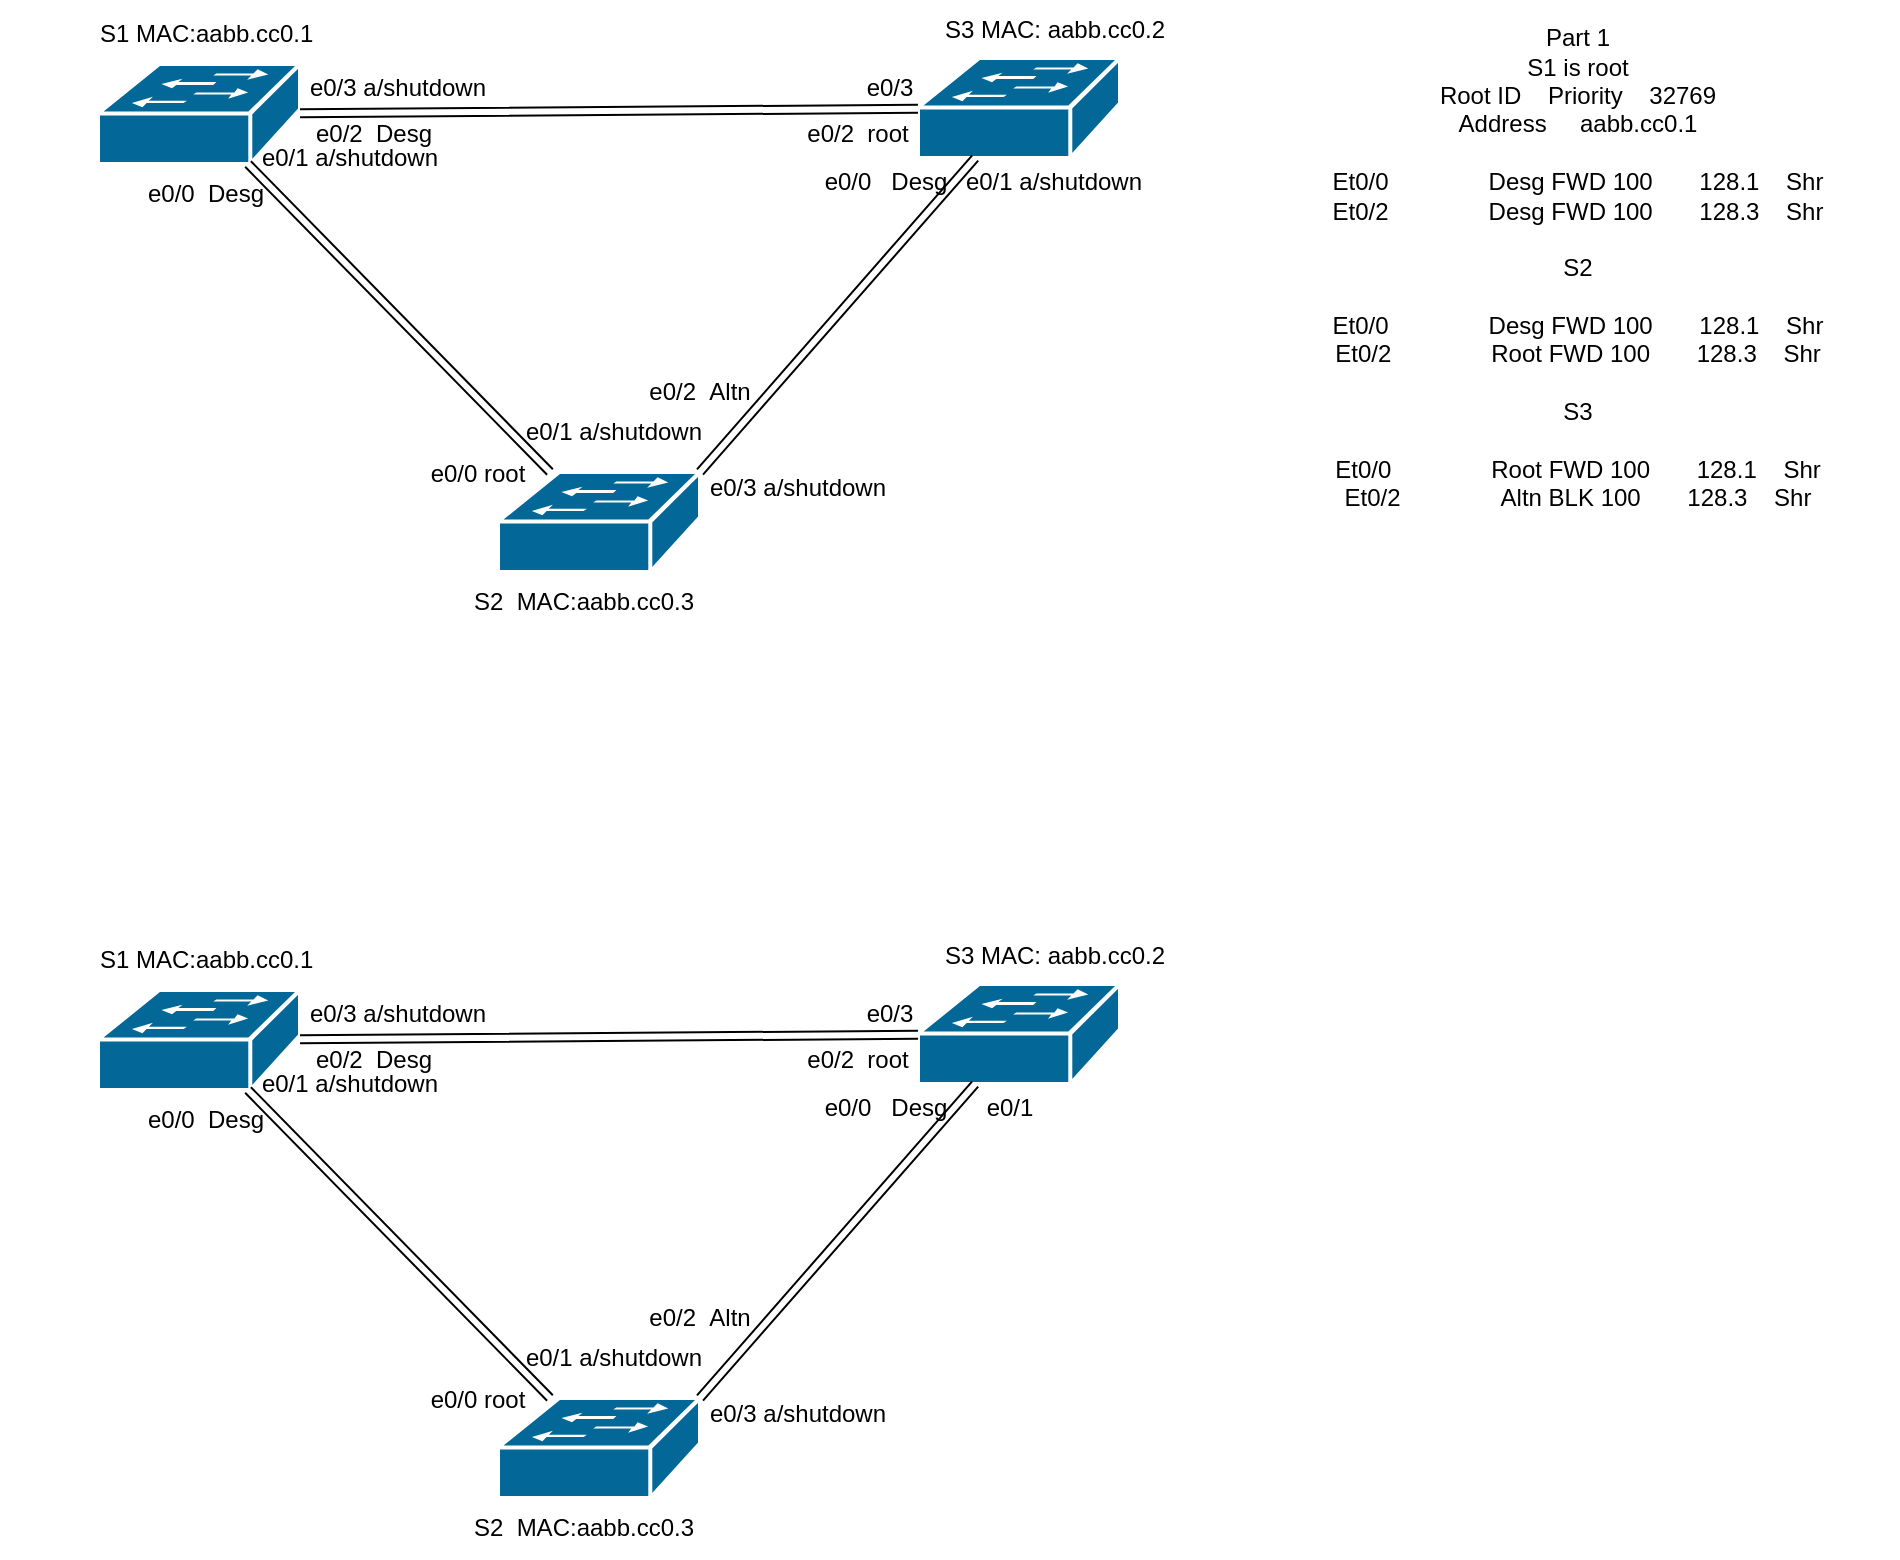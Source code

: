 <mxfile version="24.8.6">
  <diagram name="Page-1" id="c37626ed-c26b-45fb-9056-f9ebc6bb27b6">
    <mxGraphModel dx="1318" dy="564" grid="1" gridSize="10" guides="1" tooltips="1" connect="1" arrows="1" fold="1" page="1" pageScale="1" pageWidth="1100" pageHeight="850" background="none" math="0" shadow="0">
      <root>
        <mxCell id="0" />
        <mxCell id="1" parent="0" />
        <mxCell id="9AFmzdEa3dv1COguM4qp-1" value="" style="shape=mxgraph.cisco.switches.workgroup_switch;sketch=0;html=1;pointerEvents=1;dashed=0;fillColor=#036897;strokeColor=#ffffff;strokeWidth=2;verticalLabelPosition=bottom;verticalAlign=top;align=center;outlineConnect=0;" parent="1" vertex="1">
          <mxGeometry x="170" y="103" width="101" height="50" as="geometry" />
        </mxCell>
        <mxCell id="9AFmzdEa3dv1COguM4qp-2" value="" style="shape=mxgraph.cisco.switches.workgroup_switch;sketch=0;html=1;pointerEvents=1;dashed=0;fillColor=#036897;strokeColor=#ffffff;strokeWidth=2;verticalLabelPosition=bottom;verticalAlign=top;align=center;outlineConnect=0;" parent="1" vertex="1">
          <mxGeometry x="580" y="100" width="101" height="50" as="geometry" />
        </mxCell>
        <mxCell id="9AFmzdEa3dv1COguM4qp-3" value="" style="shape=mxgraph.cisco.switches.workgroup_switch;sketch=0;html=1;pointerEvents=1;dashed=0;fillColor=#036897;strokeColor=#ffffff;strokeWidth=2;verticalLabelPosition=bottom;verticalAlign=top;align=center;outlineConnect=0;" parent="1" vertex="1">
          <mxGeometry x="370" y="307" width="101" height="50" as="geometry" />
        </mxCell>
        <mxCell id="9AFmzdEa3dv1COguM4qp-7" value="" style="orthogonalLoop=1;jettySize=auto;html=1;rounded=0;exitX=1;exitY=0;exitDx=0;exitDy=0;exitPerimeter=0;shape=link;" parent="1" source="9AFmzdEa3dv1COguM4qp-3" target="9AFmzdEa3dv1COguM4qp-2" edge="1">
          <mxGeometry width="80" relative="1" as="geometry">
            <mxPoint x="520" y="150" as="sourcePoint" />
            <mxPoint x="600" y="150" as="targetPoint" />
          </mxGeometry>
        </mxCell>
        <mxCell id="9AFmzdEa3dv1COguM4qp-8" value="" style="orthogonalLoop=1;jettySize=auto;html=1;rounded=0;shape=link;" parent="1" source="9AFmzdEa3dv1COguM4qp-3" target="9AFmzdEa3dv1COguM4qp-1" edge="1">
          <mxGeometry width="80" relative="1" as="geometry">
            <mxPoint x="441" y="330" as="sourcePoint" />
            <mxPoint x="615" y="160" as="targetPoint" />
          </mxGeometry>
        </mxCell>
        <mxCell id="9AFmzdEa3dv1COguM4qp-9" value="" style="orthogonalLoop=1;jettySize=auto;html=1;rounded=0;shape=link;" parent="1" source="9AFmzdEa3dv1COguM4qp-2" target="9AFmzdEa3dv1COguM4qp-1" edge="1">
          <mxGeometry width="80" relative="1" as="geometry">
            <mxPoint x="431" y="220" as="sourcePoint" />
            <mxPoint x="310" y="60" as="targetPoint" />
          </mxGeometry>
        </mxCell>
        <mxCell id="9AFmzdEa3dv1COguM4qp-10" value="S1 MAC:aabb.cc0.1&amp;nbsp;" style="text;strokeColor=none;align=center;fillColor=none;html=1;verticalAlign=middle;whiteSpace=wrap;rounded=0;" parent="1" vertex="1">
          <mxGeometry x="121" y="73" width="210" height="30" as="geometry" />
        </mxCell>
        <mxCell id="9AFmzdEa3dv1COguM4qp-11" value="S3 MAC: aabb.cc0.2" style="text;strokeColor=none;align=center;fillColor=none;html=1;verticalAlign=middle;whiteSpace=wrap;rounded=0;" parent="1" vertex="1">
          <mxGeometry x="568" y="71" width="161" height="30" as="geometry" />
        </mxCell>
        <mxCell id="9AFmzdEa3dv1COguM4qp-12" value="S2&amp;nbsp; MAC:aabb.cc0.3" style="text;strokeColor=none;align=center;fillColor=none;html=1;verticalAlign=middle;whiteSpace=wrap;rounded=0;" parent="1" vertex="1">
          <mxGeometry x="328" y="357" width="170" height="30" as="geometry" />
        </mxCell>
        <mxCell id="9AFmzdEa3dv1COguM4qp-13" value="e0/3 a/shutdown" style="text;strokeColor=none;align=center;fillColor=none;html=1;verticalAlign=middle;whiteSpace=wrap;rounded=0;" parent="1" vertex="1">
          <mxGeometry x="260" y="100" width="120" height="30" as="geometry" />
        </mxCell>
        <mxCell id="9AFmzdEa3dv1COguM4qp-14" value="e0/3" style="text;strokeColor=none;align=center;fillColor=none;html=1;verticalAlign=middle;whiteSpace=wrap;rounded=0;" parent="1" vertex="1">
          <mxGeometry x="536" y="100" width="60" height="30" as="geometry" />
        </mxCell>
        <mxCell id="9AFmzdEa3dv1COguM4qp-15" value="e0/3 a/shutdown" style="text;strokeColor=none;align=center;fillColor=none;html=1;verticalAlign=middle;whiteSpace=wrap;rounded=0;" parent="1" vertex="1">
          <mxGeometry x="460" y="300" width="120" height="30" as="geometry" />
        </mxCell>
        <mxCell id="9AFmzdEa3dv1COguM4qp-16" value="e0/0&amp;nbsp;&amp;nbsp;Desg" style="text;strokeColor=none;align=center;fillColor=none;html=1;verticalAlign=middle;whiteSpace=wrap;rounded=0;" parent="1" vertex="1">
          <mxGeometry x="194" y="153" width="60" height="30" as="geometry" />
        </mxCell>
        <mxCell id="9AFmzdEa3dv1COguM4qp-17" value="e0/0&amp;nbsp;&amp;nbsp;&amp;nbsp;Desg" style="text;strokeColor=none;align=center;fillColor=none;html=1;verticalAlign=middle;whiteSpace=wrap;rounded=0;" parent="1" vertex="1">
          <mxGeometry x="534" y="147" width="60" height="30" as="geometry" />
        </mxCell>
        <mxCell id="9AFmzdEa3dv1COguM4qp-18" value="e0/0&amp;nbsp;root" style="text;strokeColor=none;align=center;fillColor=none;html=1;verticalAlign=middle;whiteSpace=wrap;rounded=0;" parent="1" vertex="1">
          <mxGeometry x="330" y="293" width="60" height="30" as="geometry" />
        </mxCell>
        <mxCell id="9AFmzdEa3dv1COguM4qp-19" value="e0/1 a/shutdown" style="text;strokeColor=none;align=center;fillColor=none;html=1;verticalAlign=middle;whiteSpace=wrap;rounded=0;" parent="1" vertex="1">
          <mxGeometry x="232" y="135" width="128" height="30" as="geometry" />
        </mxCell>
        <mxCell id="9AFmzdEa3dv1COguM4qp-20" value="e0/1 a/shutdown" style="text;strokeColor=none;align=center;fillColor=none;html=1;verticalAlign=middle;whiteSpace=wrap;rounded=0;" parent="1" vertex="1">
          <mxGeometry x="596" y="147" width="104" height="30" as="geometry" />
        </mxCell>
        <mxCell id="9AFmzdEa3dv1COguM4qp-21" value="e0/1 a/shutdown" style="text;strokeColor=none;align=center;fillColor=none;html=1;verticalAlign=middle;whiteSpace=wrap;rounded=0;" parent="1" vertex="1">
          <mxGeometry x="378" y="272" width="100" height="30" as="geometry" />
        </mxCell>
        <mxCell id="9AFmzdEa3dv1COguM4qp-22" value="e0/2&amp;nbsp;&amp;nbsp;Altn" style="text;strokeColor=none;align=center;fillColor=none;html=1;verticalAlign=middle;whiteSpace=wrap;rounded=0;" parent="1" vertex="1">
          <mxGeometry x="441" y="252" width="60" height="30" as="geometry" />
        </mxCell>
        <mxCell id="9AFmzdEa3dv1COguM4qp-23" value="e0/2&amp;nbsp;&amp;nbsp;Desg" style="text;strokeColor=none;align=center;fillColor=none;html=1;verticalAlign=middle;whiteSpace=wrap;rounded=0;" parent="1" vertex="1">
          <mxGeometry x="278" y="123" width="60" height="30" as="geometry" />
        </mxCell>
        <mxCell id="9AFmzdEa3dv1COguM4qp-24" value="e0/2&amp;nbsp;&amp;nbsp;root" style="text;strokeColor=none;align=center;fillColor=none;html=1;verticalAlign=middle;whiteSpace=wrap;rounded=0;" parent="1" vertex="1">
          <mxGeometry x="520" y="123" width="60" height="30" as="geometry" />
        </mxCell>
        <mxCell id="SqgIeFdHdZ6kIC64qtme-1" value="Part 1&lt;div&gt;&lt;div&gt;S1 is root&lt;/div&gt;&lt;div&gt;Root ID&amp;nbsp; &amp;nbsp; Priority&amp;nbsp; &amp;nbsp; 32769&lt;/div&gt;&lt;div&gt;Address&amp;nbsp; &amp;nbsp; &amp;nbsp;aabb.cc0.1&lt;/div&gt;&lt;div&gt;&lt;br&gt;&lt;/div&gt;&lt;div&gt;Et0/0&amp;nbsp; &amp;nbsp; &amp;nbsp; &amp;nbsp; &amp;nbsp; &amp;nbsp; &amp;nbsp; &amp;nbsp;Desg FWD 100&amp;nbsp; &amp;nbsp; &amp;nbsp; &amp;nbsp;128.1&amp;nbsp; &amp;nbsp; Shr&lt;/div&gt;&lt;div&gt;Et0/2&amp;nbsp; &amp;nbsp; &amp;nbsp; &amp;nbsp; &amp;nbsp; &amp;nbsp; &amp;nbsp; &amp;nbsp;Desg FWD 100&amp;nbsp; &amp;nbsp; &amp;nbsp; &amp;nbsp;128.3&amp;nbsp; &amp;nbsp; Shr&lt;/div&gt;&lt;div&gt;&lt;br&gt;&lt;/div&gt;&lt;div&gt;S2&lt;/div&gt;&lt;div&gt;&lt;br&gt;&lt;/div&gt;&lt;div&gt;Et0/0&amp;nbsp; &amp;nbsp; &amp;nbsp; &amp;nbsp; &amp;nbsp; &amp;nbsp; &amp;nbsp; &amp;nbsp;Desg FWD 100&amp;nbsp; &amp;nbsp; &amp;nbsp; &amp;nbsp;128.1&amp;nbsp; &amp;nbsp; Shr&lt;/div&gt;&lt;div&gt;Et0/2&amp;nbsp; &amp;nbsp; &amp;nbsp; &amp;nbsp; &amp;nbsp; &amp;nbsp; &amp;nbsp; &amp;nbsp;Root FWD 100&amp;nbsp; &amp;nbsp; &amp;nbsp; &amp;nbsp;128.3&amp;nbsp; &amp;nbsp; Shr&lt;/div&gt;&lt;div&gt;&lt;br&gt;&lt;/div&gt;&lt;div&gt;S3&lt;/div&gt;&lt;div&gt;&lt;br&gt;&lt;/div&gt;&lt;div&gt;Et0/0&amp;nbsp; &amp;nbsp; &amp;nbsp; &amp;nbsp; &amp;nbsp; &amp;nbsp; &amp;nbsp; &amp;nbsp;Root FWD 100&amp;nbsp; &amp;nbsp; &amp;nbsp; &amp;nbsp;128.1&amp;nbsp; &amp;nbsp; Shr&lt;/div&gt;&lt;div&gt;Et0/2&amp;nbsp; &amp;nbsp; &amp;nbsp; &amp;nbsp; &amp;nbsp; &amp;nbsp; &amp;nbsp; &amp;nbsp;Altn BLK 100&amp;nbsp; &amp;nbsp; &amp;nbsp; &amp;nbsp;128.3&amp;nbsp; &amp;nbsp; Shr&lt;/div&gt;&lt;/div&gt;" style="text;strokeColor=none;align=center;fillColor=none;html=1;verticalAlign=middle;whiteSpace=wrap;rounded=0;" vertex="1" parent="1">
          <mxGeometry x="750" y="190" width="320" height="30" as="geometry" />
        </mxCell>
        <mxCell id="SqgIeFdHdZ6kIC64qtme-3" value="" style="shape=mxgraph.cisco.switches.workgroup_switch;sketch=0;html=1;pointerEvents=1;dashed=0;fillColor=#036897;strokeColor=#ffffff;strokeWidth=2;verticalLabelPosition=bottom;verticalAlign=top;align=center;outlineConnect=0;" vertex="1" parent="1">
          <mxGeometry x="170" y="566" width="101" height="50" as="geometry" />
        </mxCell>
        <mxCell id="SqgIeFdHdZ6kIC64qtme-4" value="" style="shape=mxgraph.cisco.switches.workgroup_switch;sketch=0;html=1;pointerEvents=1;dashed=0;fillColor=#036897;strokeColor=#ffffff;strokeWidth=2;verticalLabelPosition=bottom;verticalAlign=top;align=center;outlineConnect=0;" vertex="1" parent="1">
          <mxGeometry x="580" y="563" width="101" height="50" as="geometry" />
        </mxCell>
        <mxCell id="SqgIeFdHdZ6kIC64qtme-5" value="" style="shape=mxgraph.cisco.switches.workgroup_switch;sketch=0;html=1;pointerEvents=1;dashed=0;fillColor=#036897;strokeColor=#ffffff;strokeWidth=2;verticalLabelPosition=bottom;verticalAlign=top;align=center;outlineConnect=0;" vertex="1" parent="1">
          <mxGeometry x="370" y="770" width="101" height="50" as="geometry" />
        </mxCell>
        <mxCell id="SqgIeFdHdZ6kIC64qtme-6" value="" style="orthogonalLoop=1;jettySize=auto;html=1;rounded=0;exitX=1;exitY=0;exitDx=0;exitDy=0;exitPerimeter=0;shape=link;" edge="1" parent="1" source="SqgIeFdHdZ6kIC64qtme-5" target="SqgIeFdHdZ6kIC64qtme-4">
          <mxGeometry width="80" relative="1" as="geometry">
            <mxPoint x="520" y="613" as="sourcePoint" />
            <mxPoint x="600" y="613" as="targetPoint" />
          </mxGeometry>
        </mxCell>
        <mxCell id="SqgIeFdHdZ6kIC64qtme-7" value="" style="orthogonalLoop=1;jettySize=auto;html=1;rounded=0;shape=link;" edge="1" parent="1" source="SqgIeFdHdZ6kIC64qtme-5" target="SqgIeFdHdZ6kIC64qtme-3">
          <mxGeometry width="80" relative="1" as="geometry">
            <mxPoint x="441" y="793" as="sourcePoint" />
            <mxPoint x="615" y="623" as="targetPoint" />
          </mxGeometry>
        </mxCell>
        <mxCell id="SqgIeFdHdZ6kIC64qtme-8" value="" style="orthogonalLoop=1;jettySize=auto;html=1;rounded=0;shape=link;" edge="1" parent="1" source="SqgIeFdHdZ6kIC64qtme-4" target="SqgIeFdHdZ6kIC64qtme-3">
          <mxGeometry width="80" relative="1" as="geometry">
            <mxPoint x="431" y="683" as="sourcePoint" />
            <mxPoint x="310" y="523" as="targetPoint" />
          </mxGeometry>
        </mxCell>
        <mxCell id="SqgIeFdHdZ6kIC64qtme-9" value="S1 MAC:aabb.cc0.1&amp;nbsp;" style="text;strokeColor=none;align=center;fillColor=none;html=1;verticalAlign=middle;whiteSpace=wrap;rounded=0;" vertex="1" parent="1">
          <mxGeometry x="121" y="536" width="210" height="30" as="geometry" />
        </mxCell>
        <mxCell id="SqgIeFdHdZ6kIC64qtme-10" value="S3 MAC: aabb.cc0.2" style="text;strokeColor=none;align=center;fillColor=none;html=1;verticalAlign=middle;whiteSpace=wrap;rounded=0;" vertex="1" parent="1">
          <mxGeometry x="568" y="534" width="161" height="30" as="geometry" />
        </mxCell>
        <mxCell id="SqgIeFdHdZ6kIC64qtme-11" value="S2&amp;nbsp; MAC:aabb.cc0.3" style="text;strokeColor=none;align=center;fillColor=none;html=1;verticalAlign=middle;whiteSpace=wrap;rounded=0;" vertex="1" parent="1">
          <mxGeometry x="328" y="820" width="170" height="30" as="geometry" />
        </mxCell>
        <mxCell id="SqgIeFdHdZ6kIC64qtme-12" value="e0/3 a/shutdown" style="text;strokeColor=none;align=center;fillColor=none;html=1;verticalAlign=middle;whiteSpace=wrap;rounded=0;" vertex="1" parent="1">
          <mxGeometry x="260" y="563" width="120" height="30" as="geometry" />
        </mxCell>
        <mxCell id="SqgIeFdHdZ6kIC64qtme-13" value="e0/3" style="text;strokeColor=none;align=center;fillColor=none;html=1;verticalAlign=middle;whiteSpace=wrap;rounded=0;" vertex="1" parent="1">
          <mxGeometry x="536" y="563" width="60" height="30" as="geometry" />
        </mxCell>
        <mxCell id="SqgIeFdHdZ6kIC64qtme-14" value="e0/3 a/shutdown" style="text;strokeColor=none;align=center;fillColor=none;html=1;verticalAlign=middle;whiteSpace=wrap;rounded=0;" vertex="1" parent="1">
          <mxGeometry x="460" y="763" width="120" height="30" as="geometry" />
        </mxCell>
        <mxCell id="SqgIeFdHdZ6kIC64qtme-15" value="e0/0&amp;nbsp;&amp;nbsp;Desg" style="text;strokeColor=none;align=center;fillColor=none;html=1;verticalAlign=middle;whiteSpace=wrap;rounded=0;" vertex="1" parent="1">
          <mxGeometry x="194" y="616" width="60" height="30" as="geometry" />
        </mxCell>
        <mxCell id="SqgIeFdHdZ6kIC64qtme-16" value="e0/0&amp;nbsp;&amp;nbsp;&amp;nbsp;Desg" style="text;strokeColor=none;align=center;fillColor=none;html=1;verticalAlign=middle;whiteSpace=wrap;rounded=0;" vertex="1" parent="1">
          <mxGeometry x="534" y="610" width="60" height="30" as="geometry" />
        </mxCell>
        <mxCell id="SqgIeFdHdZ6kIC64qtme-17" value="e0/0&amp;nbsp;root" style="text;strokeColor=none;align=center;fillColor=none;html=1;verticalAlign=middle;whiteSpace=wrap;rounded=0;" vertex="1" parent="1">
          <mxGeometry x="330" y="756" width="60" height="30" as="geometry" />
        </mxCell>
        <mxCell id="SqgIeFdHdZ6kIC64qtme-18" value="e0/1 a/shutdown" style="text;strokeColor=none;align=center;fillColor=none;html=1;verticalAlign=middle;whiteSpace=wrap;rounded=0;" vertex="1" parent="1">
          <mxGeometry x="232" y="598" width="128" height="30" as="geometry" />
        </mxCell>
        <mxCell id="SqgIeFdHdZ6kIC64qtme-19" value="e0/1" style="text;strokeColor=none;align=center;fillColor=none;html=1;verticalAlign=middle;whiteSpace=wrap;rounded=0;" vertex="1" parent="1">
          <mxGeometry x="596" y="610" width="60" height="30" as="geometry" />
        </mxCell>
        <mxCell id="SqgIeFdHdZ6kIC64qtme-20" value="e0/1 a/shutdown" style="text;strokeColor=none;align=center;fillColor=none;html=1;verticalAlign=middle;whiteSpace=wrap;rounded=0;" vertex="1" parent="1">
          <mxGeometry x="378" y="735" width="100" height="30" as="geometry" />
        </mxCell>
        <mxCell id="SqgIeFdHdZ6kIC64qtme-21" value="e0/2&amp;nbsp;&amp;nbsp;Altn" style="text;strokeColor=none;align=center;fillColor=none;html=1;verticalAlign=middle;whiteSpace=wrap;rounded=0;" vertex="1" parent="1">
          <mxGeometry x="441" y="715" width="60" height="30" as="geometry" />
        </mxCell>
        <mxCell id="SqgIeFdHdZ6kIC64qtme-22" value="e0/2&amp;nbsp;&amp;nbsp;Desg" style="text;strokeColor=none;align=center;fillColor=none;html=1;verticalAlign=middle;whiteSpace=wrap;rounded=0;" vertex="1" parent="1">
          <mxGeometry x="278" y="586" width="60" height="30" as="geometry" />
        </mxCell>
        <mxCell id="SqgIeFdHdZ6kIC64qtme-23" value="e0/2&amp;nbsp;&amp;nbsp;root" style="text;strokeColor=none;align=center;fillColor=none;html=1;verticalAlign=middle;whiteSpace=wrap;rounded=0;" vertex="1" parent="1">
          <mxGeometry x="520" y="586" width="60" height="30" as="geometry" />
        </mxCell>
      </root>
    </mxGraphModel>
  </diagram>
</mxfile>
